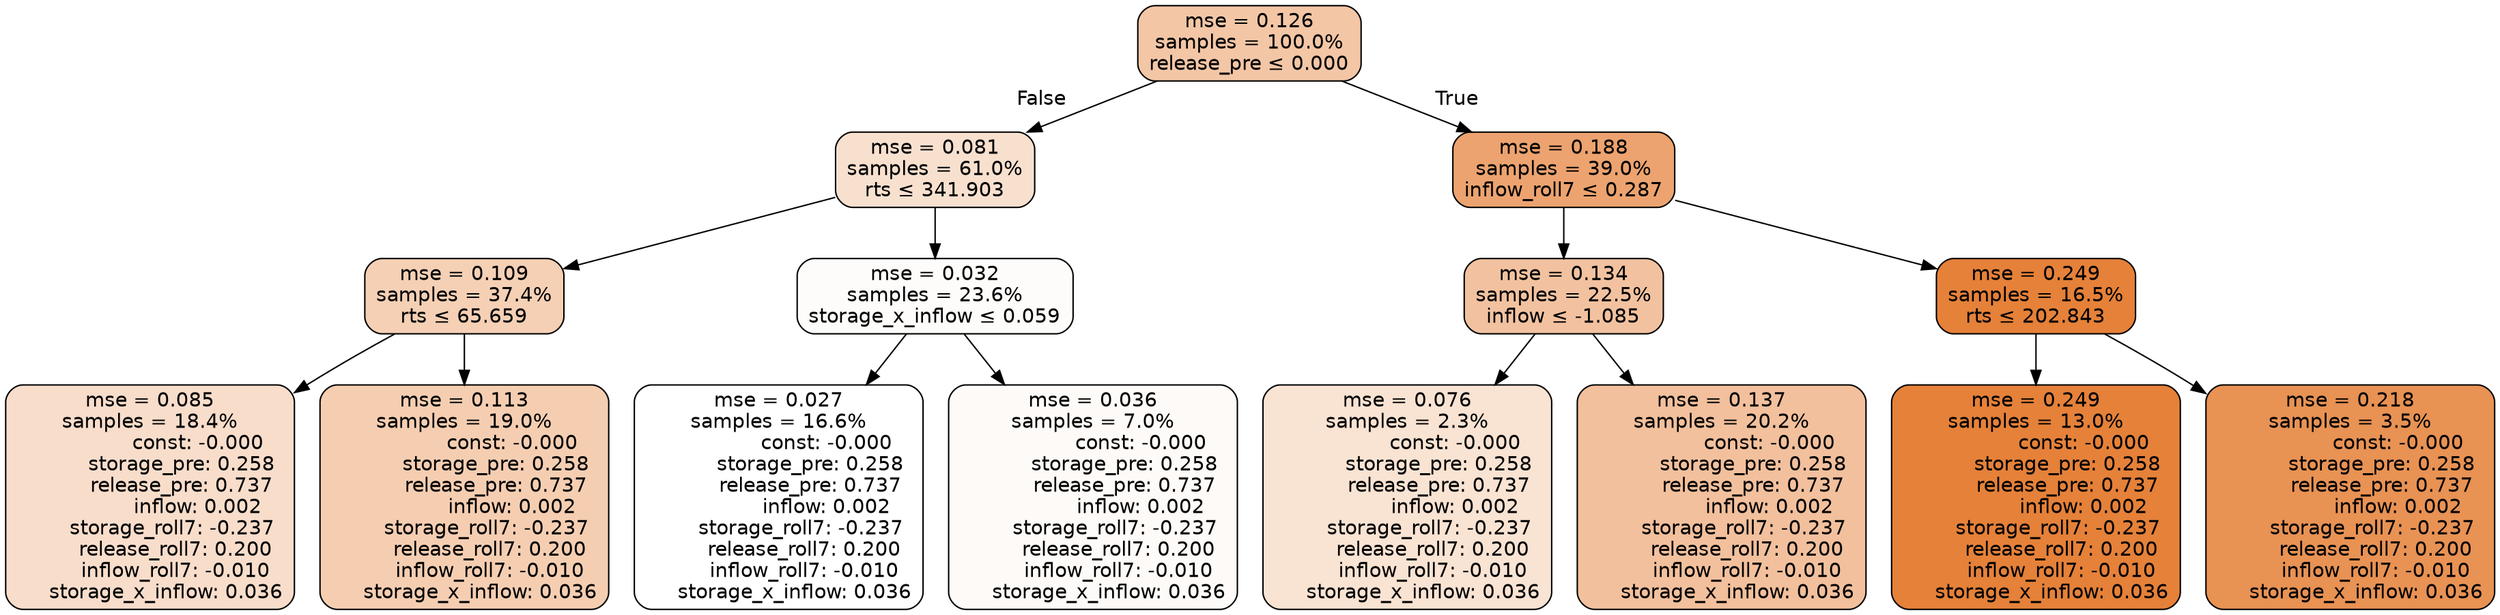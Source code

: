 digraph tree {
node [shape=rectangle, style="filled, rounded", color="black", fontname=helvetica] ;
edge [fontname=helvetica] ;
	"0" [label="mse = 0.126
samples = 100.0%
release_pre &le; 0.000", fillcolor="#f3c6a6"]
	"1" [label="mse = 0.081
samples = 61.0%
rts &le; 341.903", fillcolor="#f8e0cf"]
	"2" [label="mse = 0.109
samples = 37.4%
rts &le; 65.659", fillcolor="#f5d0b5"]
	"3" [label="mse = 0.085
samples = 18.4%
               const: -0.000
          storage_pre: 0.258
          release_pre: 0.737
               inflow: 0.002
       storage_roll7: -0.237
        release_roll7: 0.200
        inflow_roll7: -0.010
     storage_x_inflow: 0.036", fillcolor="#f8ddcb"]
	"4" [label="mse = 0.113
samples = 19.0%
               const: -0.000
          storage_pre: 0.258
          release_pre: 0.737
               inflow: 0.002
       storage_roll7: -0.237
        release_roll7: 0.200
        inflow_roll7: -0.010
     storage_x_inflow: 0.036", fillcolor="#f5ceb2"]
	"5" [label="mse = 0.032
samples = 23.6%
storage_x_inflow &le; 0.059", fillcolor="#fefcfa"]
	"6" [label="mse = 0.027
samples = 16.6%
               const: -0.000
          storage_pre: 0.258
          release_pre: 0.737
               inflow: 0.002
       storage_roll7: -0.237
        release_roll7: 0.200
        inflow_roll7: -0.010
     storage_x_inflow: 0.036", fillcolor="#ffffff"]
	"7" [label="mse = 0.036
samples = 7.0%
               const: -0.000
          storage_pre: 0.258
          release_pre: 0.737
               inflow: 0.002
       storage_roll7: -0.237
        release_roll7: 0.200
        inflow_roll7: -0.010
     storage_x_inflow: 0.036", fillcolor="#fefaf7"]
	"8" [label="mse = 0.188
samples = 39.0%
inflow_roll7 &le; 0.287", fillcolor="#eca36f"]
	"9" [label="mse = 0.134
samples = 22.5%
inflow &le; -1.085", fillcolor="#f2c2a0"]
	"10" [label="mse = 0.076
samples = 2.3%
               const: -0.000
          storage_pre: 0.258
          release_pre: 0.737
               inflow: 0.002
       storage_roll7: -0.237
        release_roll7: 0.200
        inflow_roll7: -0.010
     storage_x_inflow: 0.036", fillcolor="#f9e3d3"]
	"11" [label="mse = 0.137
samples = 20.2%
               const: -0.000
          storage_pre: 0.258
          release_pre: 0.737
               inflow: 0.002
       storage_roll7: -0.237
        release_roll7: 0.200
        inflow_roll7: -0.010
     storage_x_inflow: 0.036", fillcolor="#f2c09d"]
	"12" [label="mse = 0.249
samples = 16.5%
rts &le; 202.843", fillcolor="#e58139"]
	"13" [label="mse = 0.249
samples = 13.0%
               const: -0.000
          storage_pre: 0.258
          release_pre: 0.737
               inflow: 0.002
       storage_roll7: -0.237
        release_roll7: 0.200
        inflow_roll7: -0.010
     storage_x_inflow: 0.036", fillcolor="#e58139"]
	"14" [label="mse = 0.218
samples = 3.5%
               const: -0.000
          storage_pre: 0.258
          release_pre: 0.737
               inflow: 0.002
       storage_roll7: -0.237
        release_roll7: 0.200
        inflow_roll7: -0.010
     storage_x_inflow: 0.036", fillcolor="#e89254"]

	"0" -> "1" [labeldistance=2.5, labelangle=45, headlabel="False"]
	"1" -> "2"
	"2" -> "3"
	"2" -> "4"
	"1" -> "5"
	"5" -> "6"
	"5" -> "7"
	"0" -> "8" [labeldistance=2.5, labelangle=-45, headlabel="True"]
	"8" -> "9"
	"9" -> "10"
	"9" -> "11"
	"8" -> "12"
	"12" -> "13"
	"12" -> "14"
}